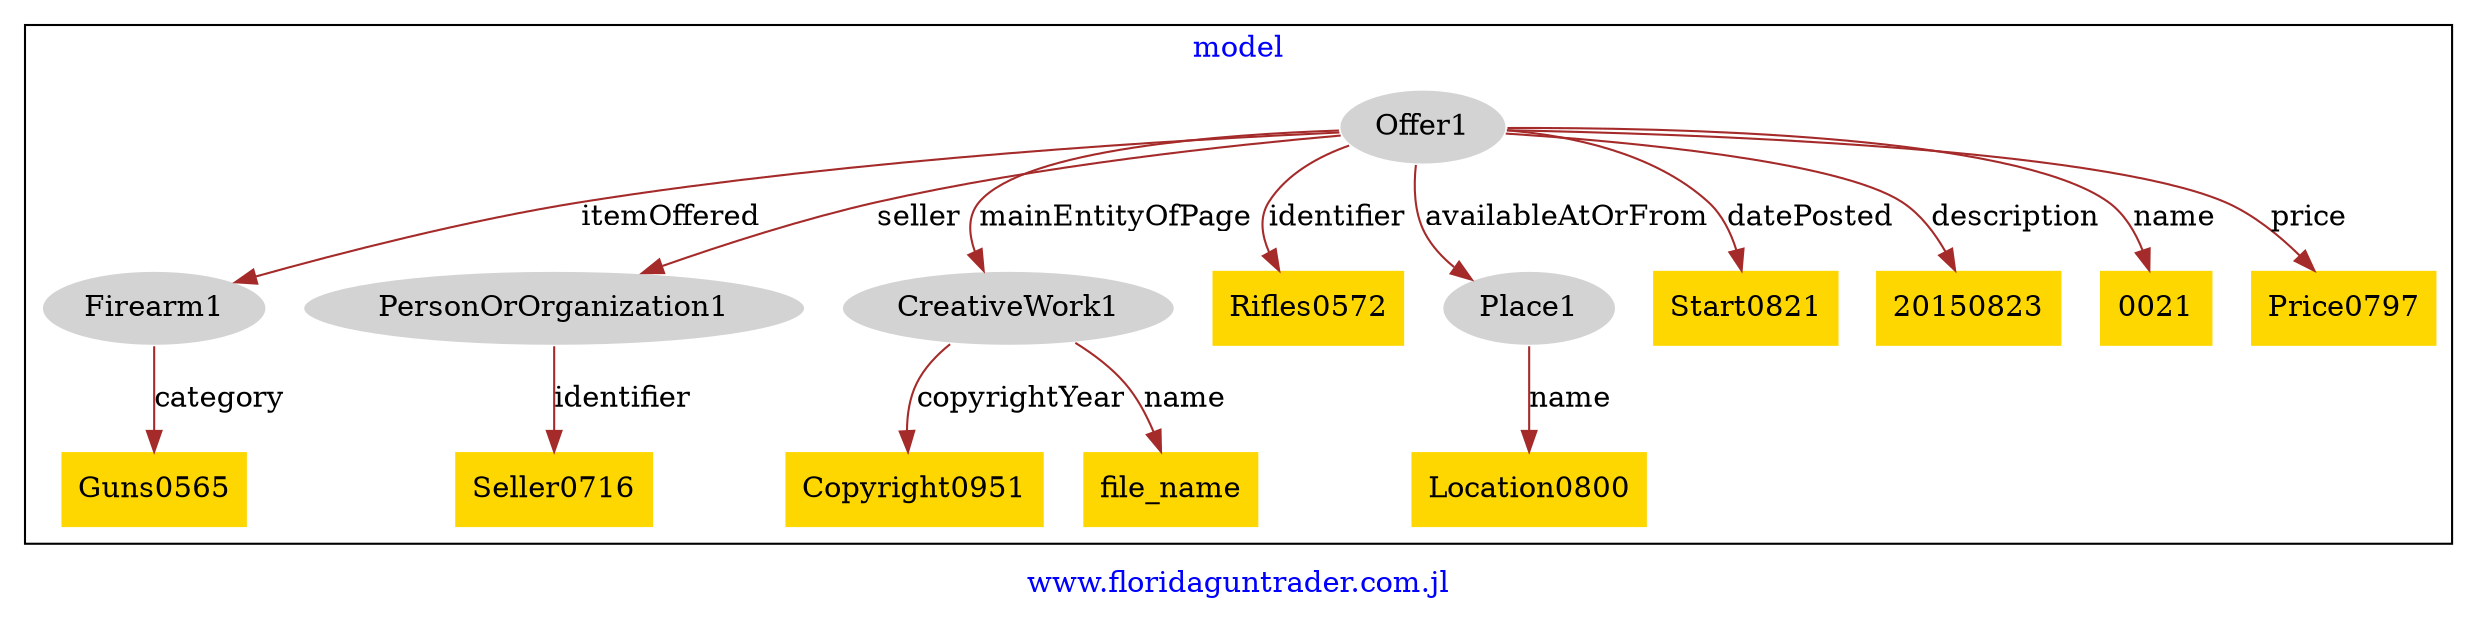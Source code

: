 digraph n0 {
fontcolor="blue"
remincross="true"
label="www.floridaguntrader.com.jl"
subgraph cluster {
label="model"
n2[style="filled",color="white",fillcolor="lightgray",label="Firearm1"];
n3[shape="plaintext",style="filled",fillcolor="gold",label="Guns0565"];
n4[style="filled",color="white",fillcolor="lightgray",label="PersonOrOrganization1"];
n5[shape="plaintext",style="filled",fillcolor="gold",label="Seller0716"];
n6[style="filled",color="white",fillcolor="lightgray",label="CreativeWork1"];
n7[shape="plaintext",style="filled",fillcolor="gold",label="Copyright0951"];
n8[shape="plaintext",style="filled",fillcolor="gold",label="file_name"];
n9[style="filled",color="white",fillcolor="lightgray",label="Offer1"];
n10[shape="plaintext",style="filled",fillcolor="gold",label="Rifles0572"];
n11[style="filled",color="white",fillcolor="lightgray",label="Place1"];
n12[shape="plaintext",style="filled",fillcolor="gold",label="Start0821"];
n13[shape="plaintext",style="filled",fillcolor="gold",label="20150823"];
n14[shape="plaintext",style="filled",fillcolor="gold",label="0021"];
n15[shape="plaintext",style="filled",fillcolor="gold",label="Price0797"];
n16[shape="plaintext",style="filled",fillcolor="gold",label="Location0800"];
}
n2 -> n3[color="brown",fontcolor="black",label="category"]
n4 -> n5[color="brown",fontcolor="black",label="identifier"]
n6 -> n7[color="brown",fontcolor="black",label="copyrightYear"]
n6 -> n8[color="brown",fontcolor="black",label="name"]
n9 -> n10[color="brown",fontcolor="black",label="identifier"]
n9 -> n11[color="brown",fontcolor="black",label="availableAtOrFrom"]
n9 -> n12[color="brown",fontcolor="black",label="datePosted"]
n9 -> n13[color="brown",fontcolor="black",label="description"]
n9 -> n2[color="brown",fontcolor="black",label="itemOffered"]
n9 -> n6[color="brown",fontcolor="black",label="mainEntityOfPage"]
n9 -> n14[color="brown",fontcolor="black",label="name"]
n9 -> n15[color="brown",fontcolor="black",label="price"]
n9 -> n4[color="brown",fontcolor="black",label="seller"]
n11 -> n16[color="brown",fontcolor="black",label="name"]
}
